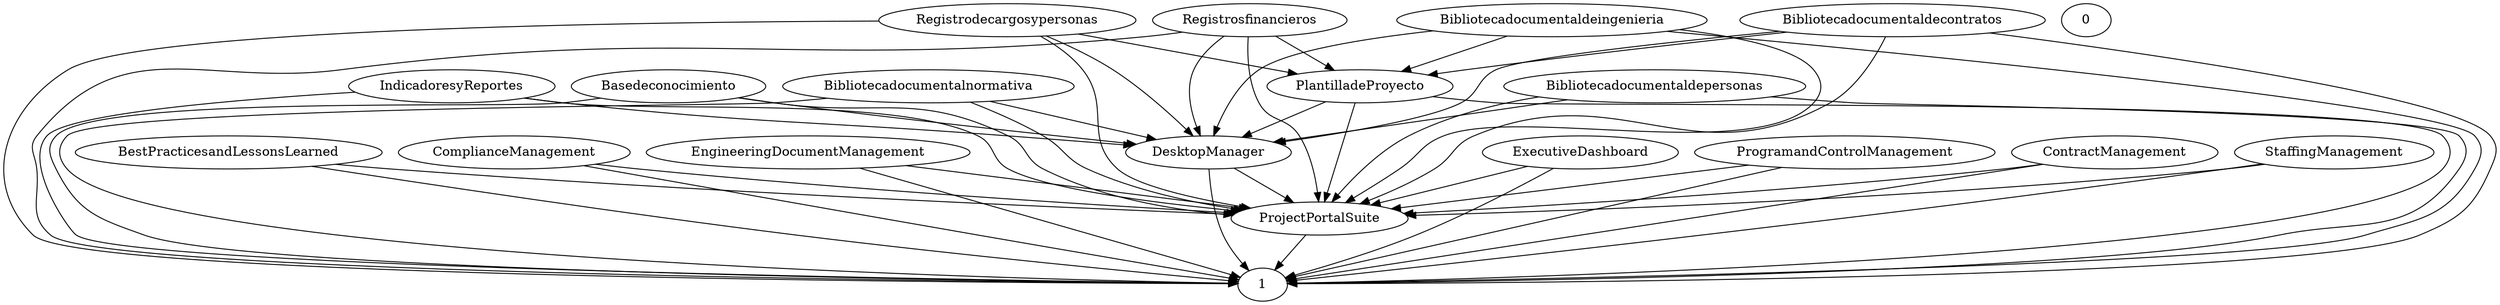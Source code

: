 digraph G {
  Bibliotecadocumentalnormativa;
  BestPracticesandLessonsLearned;
  PlantilladeProyecto;
  ComplianceManagement;
  IndicadoresyReportes;
  Registrodecargosypersonas;
  ProjectPortalSuite;
  EngineeringDocumentManagement;
  Basedeconocimiento;
  DesktopManager;
  Registrosfinancieros;
  Bibliotecadocumentaldeingenieria;
  ExecutiveDashboard;
  Bibliotecadocumentaldecontratos;
  ProgramandControlManagement;
  ContractManagement;
  0;
  StaffingManagement;
  1;
  Bibliotecadocumentaldepersonas;
  Bibliotecadocumentaldeingenieria -> PlantilladeProyecto;
  Basedeconocimiento -> DesktopManager;
  ComplianceManagement -> ProjectPortalSuite;
  EngineeringDocumentManagement -> ProjectPortalSuite;
  Bibliotecadocumentaldepersonas -> DesktopManager;
  BestPracticesandLessonsLearned -> ProjectPortalSuite;
  ExecutiveDashboard -> ProjectPortalSuite;
  ContractManagement -> ProjectPortalSuite;
  Registrosfinancieros -> PlantilladeProyecto;
  StaffingManagement -> ProjectPortalSuite;
  IndicadoresyReportes -> DesktopManager;
  ProjectPortalSuite -> 1;
  PlantilladeProyecto -> DesktopManager;
  DesktopManager -> ProjectPortalSuite;
  Registrodecargosypersonas -> PlantilladeProyecto;
  ProgramandControlManagement -> ProjectPortalSuite;
  Bibliotecadocumentalnormativa -> DesktopManager;
  Bibliotecadocumentaldecontratos -> PlantilladeProyecto;
  Bibliotecadocumentalnormativa -> ProjectPortalSuite;
  BestPracticesandLessonsLearned -> 1;
  PlantilladeProyecto -> ProjectPortalSuite;
  ComplianceManagement -> 1;
  IndicadoresyReportes -> ProjectPortalSuite;
  Registrodecargosypersonas -> ProjectPortalSuite;
  Registrodecargosypersonas -> DesktopManager;
  EngineeringDocumentManagement -> 1;
  Basedeconocimiento -> ProjectPortalSuite;
  DesktopManager -> 1;
  Registrosfinancieros -> ProjectPortalSuite;
  Registrosfinancieros -> DesktopManager;
  Bibliotecadocumentaldeingenieria -> ProjectPortalSuite;
  Bibliotecadocumentaldeingenieria -> DesktopManager;
  ExecutiveDashboard -> 1;
  Bibliotecadocumentaldecontratos -> ProjectPortalSuite;
  Bibliotecadocumentaldecontratos -> DesktopManager;
  ProgramandControlManagement -> 1;
  ContractManagement -> 1;
  StaffingManagement -> 1;
  Bibliotecadocumentaldepersonas -> ProjectPortalSuite;
  Bibliotecadocumentaldepersonas -> 1;
  Bibliotecadocumentalnormativa -> 1;
  PlantilladeProyecto -> 1;
  IndicadoresyReportes -> 1;
  Registrodecargosypersonas -> 1;
  Basedeconocimiento -> 1;
  Registrosfinancieros -> 1;
  Bibliotecadocumentaldeingenieria -> 1;
  Bibliotecadocumentaldecontratos -> 1;
}
